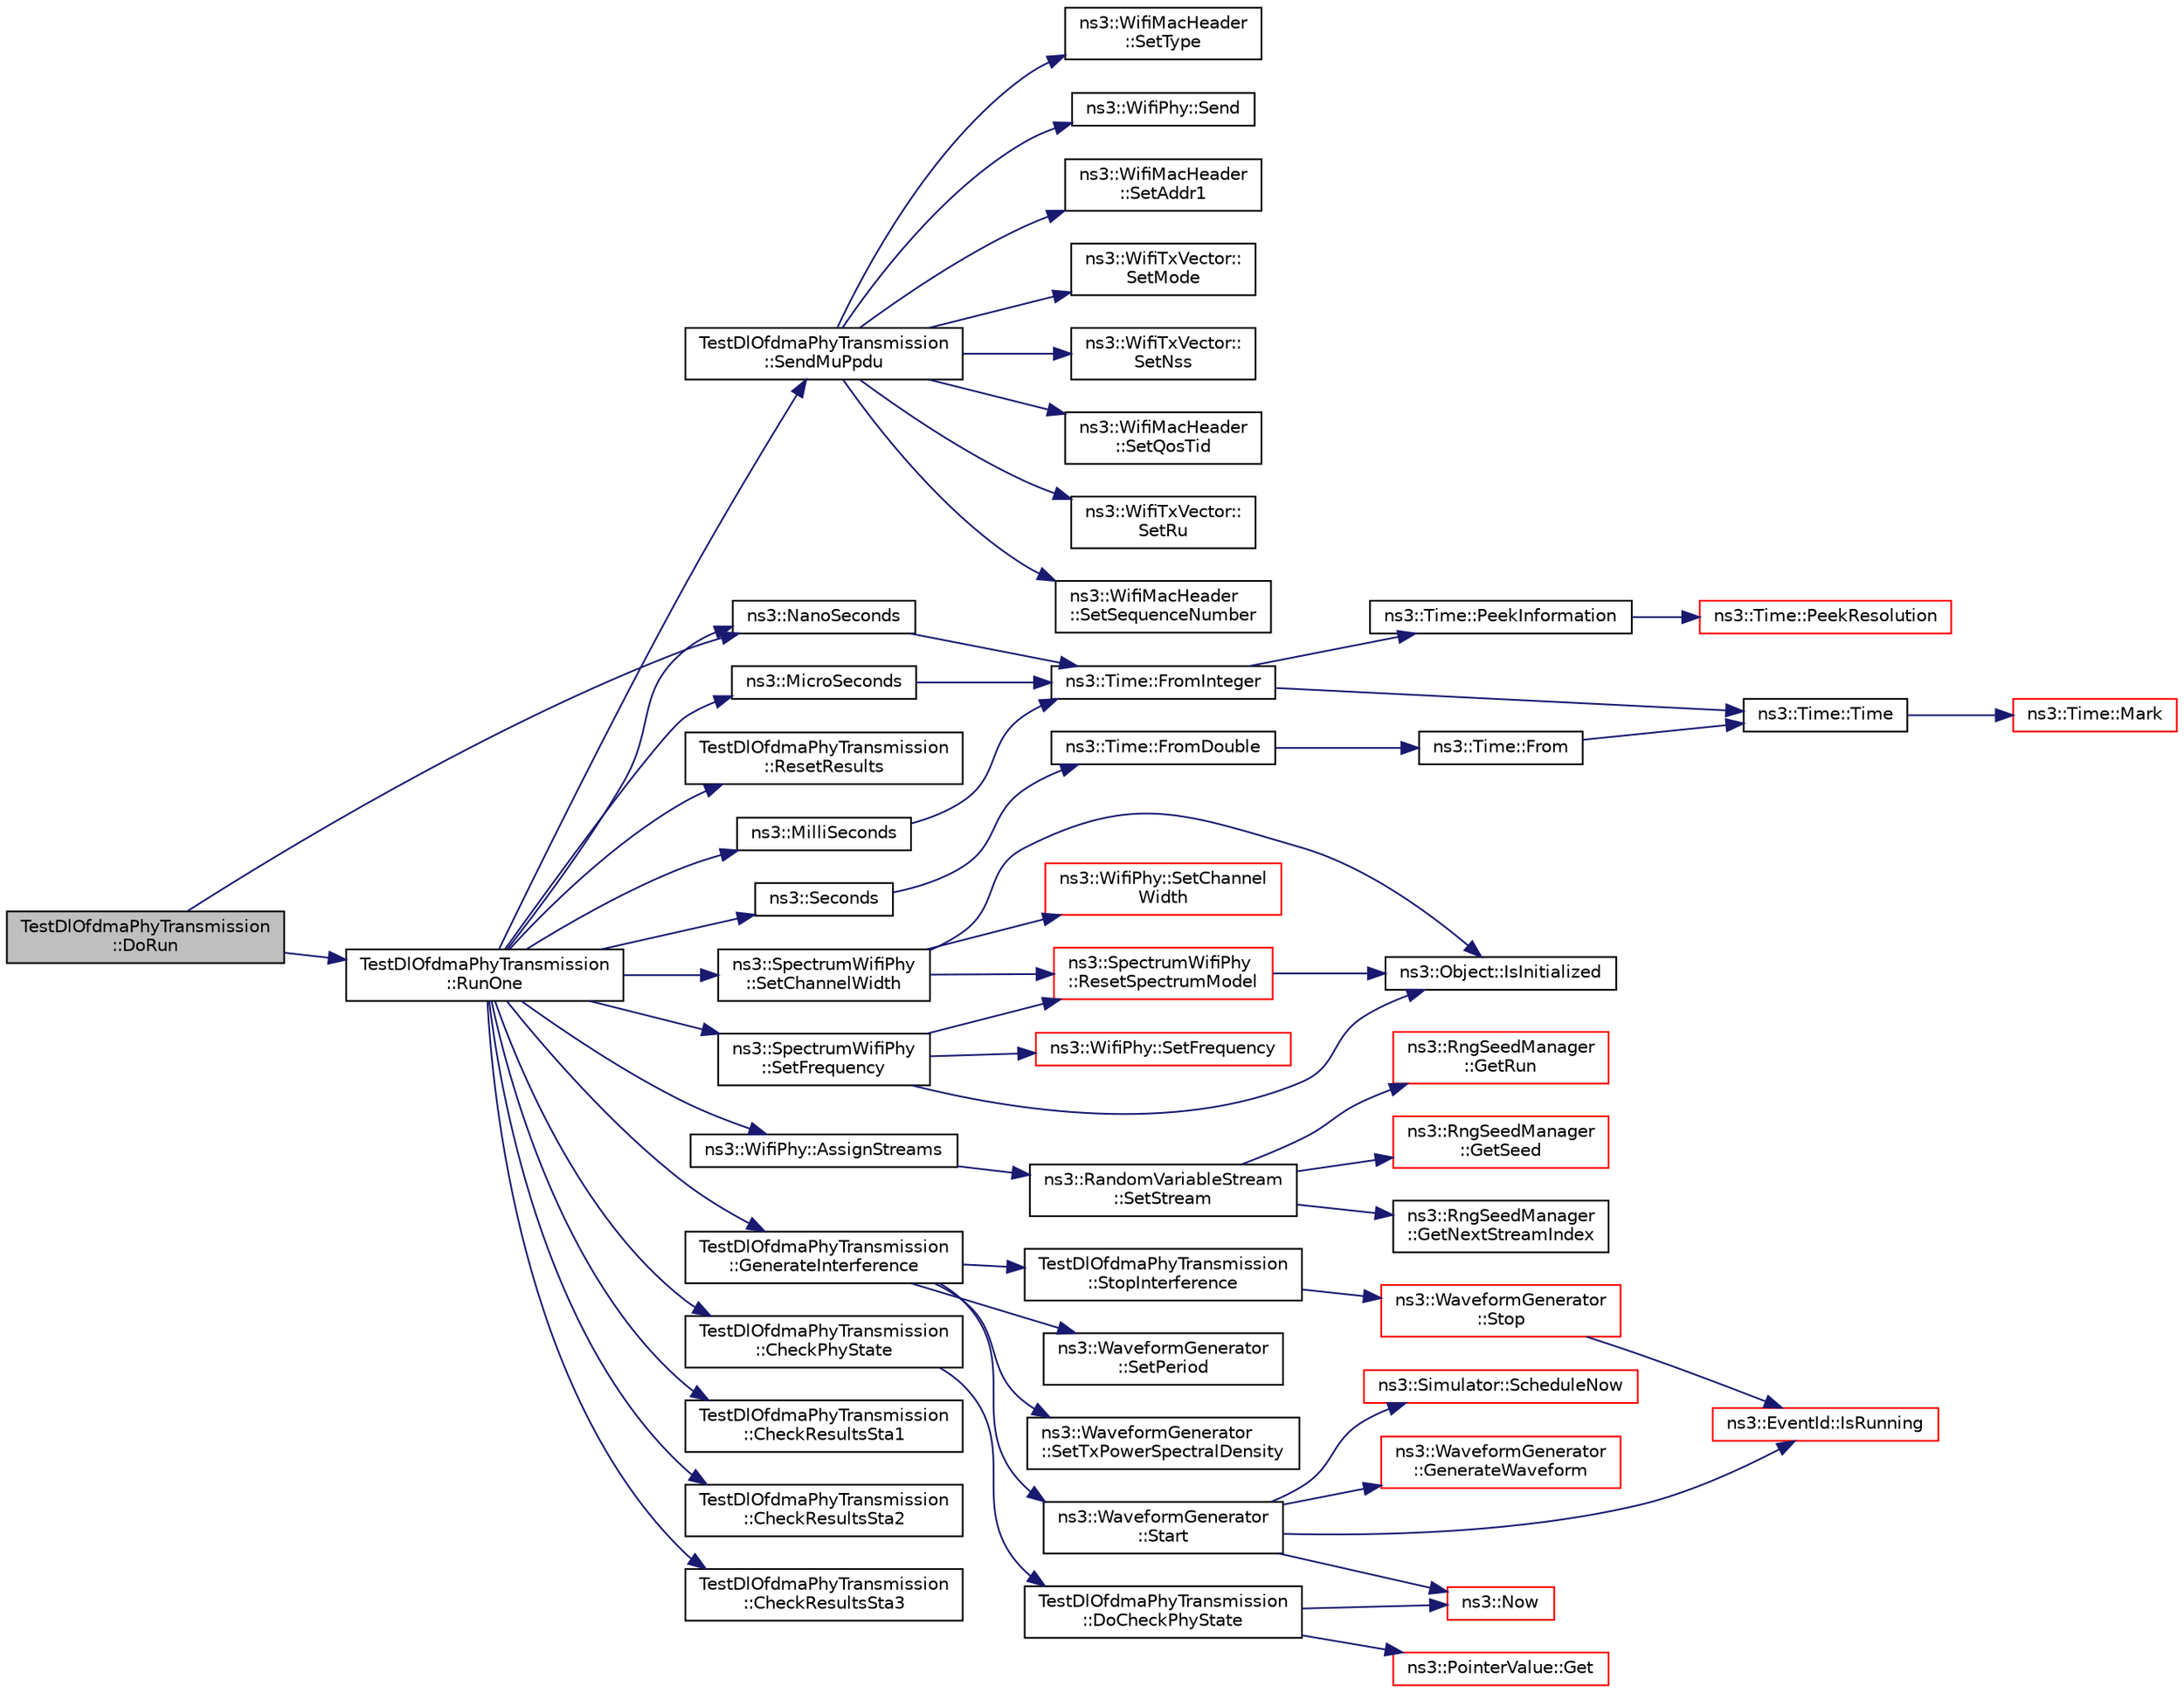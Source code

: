digraph "TestDlOfdmaPhyTransmission::DoRun"
{
 // LATEX_PDF_SIZE
  edge [fontname="Helvetica",fontsize="10",labelfontname="Helvetica",labelfontsize="10"];
  node [fontname="Helvetica",fontsize="10",shape=record];
  rankdir="LR";
  Node1 [label="TestDlOfdmaPhyTransmission\l::DoRun",height=0.2,width=0.4,color="black", fillcolor="grey75", style="filled", fontcolor="black",tooltip="Implementation to actually run this TestCase."];
  Node1 -> Node2 [color="midnightblue",fontsize="10",style="solid",fontname="Helvetica"];
  Node2 [label="ns3::NanoSeconds",height=0.2,width=0.4,color="black", fillcolor="white", style="filled",URL="$group__timecivil.html#ga281d64bcb4dad96267d83c7688ec433f",tooltip="Construct a Time in the indicated unit."];
  Node2 -> Node3 [color="midnightblue",fontsize="10",style="solid",fontname="Helvetica"];
  Node3 [label="ns3::Time::FromInteger",height=0.2,width=0.4,color="black", fillcolor="white", style="filled",URL="$classns3_1_1_time.html#a3e742c67b2764e75ff95f9b754d43fe9",tooltip="Create a Time equal to value in unit unit."];
  Node3 -> Node4 [color="midnightblue",fontsize="10",style="solid",fontname="Helvetica"];
  Node4 [label="ns3::Time::Time",height=0.2,width=0.4,color="black", fillcolor="white", style="filled",URL="$classns3_1_1_time.html#a8a39dc1b8cbbd7fe6d940e492d1b925e",tooltip="Default constructor, with value 0."];
  Node4 -> Node5 [color="midnightblue",fontsize="10",style="solid",fontname="Helvetica"];
  Node5 [label="ns3::Time::Mark",height=0.2,width=0.4,color="red", fillcolor="white", style="filled",URL="$classns3_1_1_time.html#aa7eef2a1119c1c4855d99f1e83d44c54",tooltip="Record a Time instance with the MarkedTimes."];
  Node3 -> Node7 [color="midnightblue",fontsize="10",style="solid",fontname="Helvetica"];
  Node7 [label="ns3::Time::PeekInformation",height=0.2,width=0.4,color="black", fillcolor="white", style="filled",URL="$classns3_1_1_time.html#a0b023c55c20582aa7c1781aacf128034",tooltip="Get the Information record for timeUnit for the current Resolution."];
  Node7 -> Node8 [color="midnightblue",fontsize="10",style="solid",fontname="Helvetica"];
  Node8 [label="ns3::Time::PeekResolution",height=0.2,width=0.4,color="red", fillcolor="white", style="filled",URL="$classns3_1_1_time.html#a963e53522278fcbdf1ab9f7adbd0f5d6",tooltip="Get the current Resolution."];
  Node1 -> Node12 [color="midnightblue",fontsize="10",style="solid",fontname="Helvetica"];
  Node12 [label="TestDlOfdmaPhyTransmission\l::RunOne",height=0.2,width=0.4,color="black", fillcolor="white", style="filled",URL="$class_test_dl_ofdma_phy_transmission.html#a1e08a9246e3eb151fbfdb8df03d1ea1a",tooltip="Run one function."];
  Node12 -> Node13 [color="midnightblue",fontsize="10",style="solid",fontname="Helvetica"];
  Node13 [label="ns3::WifiPhy::AssignStreams",height=0.2,width=0.4,color="black", fillcolor="white", style="filled",URL="$classns3_1_1_wifi_phy.html#afb67fffd3cfed4a799b1c92544dc0b55",tooltip="Assign a fixed random variable stream number to the random variables used by this model."];
  Node13 -> Node14 [color="midnightblue",fontsize="10",style="solid",fontname="Helvetica"];
  Node14 [label="ns3::RandomVariableStream\l::SetStream",height=0.2,width=0.4,color="black", fillcolor="white", style="filled",URL="$classns3_1_1_random_variable_stream.html#add11aaf975607746b7e271d300659a94",tooltip="Specifies the stream number for the RngStream."];
  Node14 -> Node15 [color="midnightblue",fontsize="10",style="solid",fontname="Helvetica"];
  Node15 [label="ns3::RngSeedManager\l::GetNextStreamIndex",height=0.2,width=0.4,color="black", fillcolor="white", style="filled",URL="$classns3_1_1_rng_seed_manager.html#ac109366285260eb4c1e124862d2fd4ad",tooltip="Get the next automatically assigned stream index."];
  Node14 -> Node16 [color="midnightblue",fontsize="10",style="solid",fontname="Helvetica"];
  Node16 [label="ns3::RngSeedManager\l::GetRun",height=0.2,width=0.4,color="red", fillcolor="white", style="filled",URL="$classns3_1_1_rng_seed_manager.html#afaf1b845d2523df05ca341a930de24b3",tooltip="Get the current run number."];
  Node14 -> Node20 [color="midnightblue",fontsize="10",style="solid",fontname="Helvetica"];
  Node20 [label="ns3::RngSeedManager\l::GetSeed",height=0.2,width=0.4,color="red", fillcolor="white", style="filled",URL="$classns3_1_1_rng_seed_manager.html#a09f2d185f02aac599cd5a244c4b73ba5",tooltip="Get the current seed value which will be used by all subsequently instantiated RandomVariableStream o..."];
  Node12 -> Node21 [color="midnightblue",fontsize="10",style="solid",fontname="Helvetica"];
  Node21 [label="TestDlOfdmaPhyTransmission\l::CheckPhyState",height=0.2,width=0.4,color="black", fillcolor="white", style="filled",URL="$class_test_dl_ofdma_phy_transmission.html#aab23a548cea1595472d61233a81503ff",tooltip="Schedule now to check the PHY state."];
  Node21 -> Node22 [color="midnightblue",fontsize="10",style="solid",fontname="Helvetica"];
  Node22 [label="TestDlOfdmaPhyTransmission\l::DoCheckPhyState",height=0.2,width=0.4,color="black", fillcolor="white", style="filled",URL="$class_test_dl_ofdma_phy_transmission.html#ac6b1df6fd8274bfdd6f951a147439709",tooltip="Check the PHY state now."];
  Node22 -> Node23 [color="midnightblue",fontsize="10",style="solid",fontname="Helvetica"];
  Node23 [label="ns3::PointerValue::Get",height=0.2,width=0.4,color="red", fillcolor="white", style="filled",URL="$classns3_1_1_pointer_value.html#a13334c3a4ada0f439bdad5190a0994c7",tooltip=" "];
  Node22 -> Node25 [color="midnightblue",fontsize="10",style="solid",fontname="Helvetica"];
  Node25 [label="ns3::Now",height=0.2,width=0.4,color="red", fillcolor="white", style="filled",URL="$group__simulator.html#gac3635e2e87f7ce316c89290ee1b01d0d",tooltip="create an ns3::Time instance which contains the current simulation time."];
  Node12 -> Node75 [color="midnightblue",fontsize="10",style="solid",fontname="Helvetica"];
  Node75 [label="TestDlOfdmaPhyTransmission\l::CheckResultsSta1",height=0.2,width=0.4,color="black", fillcolor="white", style="filled",URL="$class_test_dl_ofdma_phy_transmission.html#ab588211b6c5015dad909261670d81f2f",tooltip="Check the results for STA 1."];
  Node12 -> Node76 [color="midnightblue",fontsize="10",style="solid",fontname="Helvetica"];
  Node76 [label="TestDlOfdmaPhyTransmission\l::CheckResultsSta2",height=0.2,width=0.4,color="black", fillcolor="white", style="filled",URL="$class_test_dl_ofdma_phy_transmission.html#a9b7939ac55b43a97e1387b052c2515a9",tooltip="Check the results for STA 2."];
  Node12 -> Node77 [color="midnightblue",fontsize="10",style="solid",fontname="Helvetica"];
  Node77 [label="TestDlOfdmaPhyTransmission\l::CheckResultsSta3",height=0.2,width=0.4,color="black", fillcolor="white", style="filled",URL="$class_test_dl_ofdma_phy_transmission.html#aeb259b2d9ee64bc44354f82c2e4eba53",tooltip="Check the results for STA 3."];
  Node12 -> Node78 [color="midnightblue",fontsize="10",style="solid",fontname="Helvetica"];
  Node78 [label="TestDlOfdmaPhyTransmission\l::GenerateInterference",height=0.2,width=0.4,color="black", fillcolor="white", style="filled",URL="$class_test_dl_ofdma_phy_transmission.html#a492080b1b2dcc46df28d277e9045a201",tooltip="Generate interference function."];
  Node78 -> Node79 [color="midnightblue",fontsize="10",style="solid",fontname="Helvetica"];
  Node79 [label="ns3::WaveformGenerator\l::SetPeriod",height=0.2,width=0.4,color="black", fillcolor="white", style="filled",URL="$classns3_1_1_waveform_generator.html#af3dfd909dc0ba232cb44e88ea95f8675",tooltip="Set the period according to which the WaveformGenerator switches on and off."];
  Node78 -> Node80 [color="midnightblue",fontsize="10",style="solid",fontname="Helvetica"];
  Node80 [label="ns3::WaveformGenerator\l::SetTxPowerSpectralDensity",height=0.2,width=0.4,color="black", fillcolor="white", style="filled",URL="$classns3_1_1_waveform_generator.html#ae4e8fb49cc64954886b4eba3bd450543",tooltip="Set the Power Spectral Density used for outgoing waveforms."];
  Node78 -> Node81 [color="midnightblue",fontsize="10",style="solid",fontname="Helvetica"];
  Node81 [label="ns3::WaveformGenerator\l::Start",height=0.2,width=0.4,color="black", fillcolor="white", style="filled",URL="$classns3_1_1_waveform_generator.html#acae62e68efad9596b5714f291c9f23bb",tooltip="Start the waveform generator."];
  Node81 -> Node82 [color="midnightblue",fontsize="10",style="solid",fontname="Helvetica"];
  Node82 [label="ns3::WaveformGenerator\l::GenerateWaveform",height=0.2,width=0.4,color="red", fillcolor="white", style="filled",URL="$classns3_1_1_waveform_generator.html#a79891eacee028b286ba0c0473b15454c",tooltip="Generates a waveform."];
  Node81 -> Node95 [color="midnightblue",fontsize="10",style="solid",fontname="Helvetica"];
  Node95 [label="ns3::EventId::IsRunning",height=0.2,width=0.4,color="red", fillcolor="white", style="filled",URL="$classns3_1_1_event_id.html#a8b41e6f8c54db6bede8a7dcaf917074a",tooltip="This method is syntactic sugar for !IsExpired()."];
  Node81 -> Node25 [color="midnightblue",fontsize="10",style="solid",fontname="Helvetica"];
  Node81 -> Node99 [color="midnightblue",fontsize="10",style="solid",fontname="Helvetica"];
  Node99 [label="ns3::Simulator::ScheduleNow",height=0.2,width=0.4,color="red", fillcolor="white", style="filled",URL="$classns3_1_1_simulator.html#ab8a8b58feaa12f531175df5fd355c362",tooltip="Schedule an event to expire Now."];
  Node78 -> Node102 [color="midnightblue",fontsize="10",style="solid",fontname="Helvetica"];
  Node102 [label="TestDlOfdmaPhyTransmission\l::StopInterference",height=0.2,width=0.4,color="black", fillcolor="white", style="filled",URL="$class_test_dl_ofdma_phy_transmission.html#a75b5e87baa097d12c96cccfeaf51909a",tooltip="Stop interference function."];
  Node102 -> Node103 [color="midnightblue",fontsize="10",style="solid",fontname="Helvetica"];
  Node103 [label="ns3::WaveformGenerator\l::Stop",height=0.2,width=0.4,color="red", fillcolor="white", style="filled",URL="$classns3_1_1_waveform_generator.html#af3f769456a90799a9fe7634bf0ba892e",tooltip="Stop the waveform generator."];
  Node103 -> Node95 [color="midnightblue",fontsize="10",style="solid",fontname="Helvetica"];
  Node12 -> Node107 [color="midnightblue",fontsize="10",style="solid",fontname="Helvetica"];
  Node107 [label="ns3::MicroSeconds",height=0.2,width=0.4,color="black", fillcolor="white", style="filled",URL="$group__timecivil.html#ga17465a639c8d1464e76538afdd78a9f0",tooltip="Construct a Time in the indicated unit."];
  Node107 -> Node3 [color="midnightblue",fontsize="10",style="solid",fontname="Helvetica"];
  Node12 -> Node108 [color="midnightblue",fontsize="10",style="solid",fontname="Helvetica"];
  Node108 [label="ns3::MilliSeconds",height=0.2,width=0.4,color="black", fillcolor="white", style="filled",URL="$group__timecivil.html#gaf26127cf4571146b83a92ee18679c7a9",tooltip="Construct a Time in the indicated unit."];
  Node108 -> Node3 [color="midnightblue",fontsize="10",style="solid",fontname="Helvetica"];
  Node12 -> Node2 [color="midnightblue",fontsize="10",style="solid",fontname="Helvetica"];
  Node12 -> Node109 [color="midnightblue",fontsize="10",style="solid",fontname="Helvetica"];
  Node109 [label="TestDlOfdmaPhyTransmission\l::ResetResults",height=0.2,width=0.4,color="black", fillcolor="white", style="filled",URL="$class_test_dl_ofdma_phy_transmission.html#ad7c838424e24d7168e58a9c2552ef87a",tooltip="Reset the results."];
  Node12 -> Node110 [color="midnightblue",fontsize="10",style="solid",fontname="Helvetica"];
  Node110 [label="ns3::Seconds",height=0.2,width=0.4,color="black", fillcolor="white", style="filled",URL="$group__timecivil.html#ga33c34b816f8ff6628e33d5c8e9713b9e",tooltip="Construct a Time in the indicated unit."];
  Node110 -> Node10 [color="midnightblue",fontsize="10",style="solid",fontname="Helvetica"];
  Node10 [label="ns3::Time::FromDouble",height=0.2,width=0.4,color="black", fillcolor="white", style="filled",URL="$classns3_1_1_time.html#a60e845f4a74e62495b86356afe604cb4",tooltip="Create a Time equal to value in unit unit."];
  Node10 -> Node11 [color="midnightblue",fontsize="10",style="solid",fontname="Helvetica"];
  Node11 [label="ns3::Time::From",height=0.2,width=0.4,color="black", fillcolor="white", style="filled",URL="$classns3_1_1_time.html#a34e4acc13d0e08cc8cb9cd3b838b9baf",tooltip="Create a Time in the current unit."];
  Node11 -> Node4 [color="midnightblue",fontsize="10",style="solid",fontname="Helvetica"];
  Node12 -> Node111 [color="midnightblue",fontsize="10",style="solid",fontname="Helvetica"];
  Node111 [label="TestDlOfdmaPhyTransmission\l::SendMuPpdu",height=0.2,width=0.4,color="black", fillcolor="white", style="filled",URL="$class_test_dl_ofdma_phy_transmission.html#afe56ec46ca095d86e1713aeff86f8804",tooltip="Send MU-PPDU function."];
  Node111 -> Node112 [color="midnightblue",fontsize="10",style="solid",fontname="Helvetica"];
  Node112 [label="ns3::WifiPhy::Send",height=0.2,width=0.4,color="black", fillcolor="white", style="filled",URL="$classns3_1_1_wifi_phy.html#a1423d40e3c21084b1e07a9360174deaa",tooltip=" "];
  Node111 -> Node113 [color="midnightblue",fontsize="10",style="solid",fontname="Helvetica"];
  Node113 [label="ns3::WifiMacHeader\l::SetAddr1",height=0.2,width=0.4,color="black", fillcolor="white", style="filled",URL="$classns3_1_1_wifi_mac_header.html#a6478a02b80d5c01657714c5c7a0ae1cb",tooltip="Fill the Address 1 field with the given address."];
  Node111 -> Node114 [color="midnightblue",fontsize="10",style="solid",fontname="Helvetica"];
  Node114 [label="ns3::WifiTxVector::\lSetMode",height=0.2,width=0.4,color="black", fillcolor="white", style="filled",URL="$classns3_1_1_wifi_tx_vector.html#af39f17fec348c22f8c963bcb6bb5fc53",tooltip="Sets the selected payload transmission mode."];
  Node111 -> Node115 [color="midnightblue",fontsize="10",style="solid",fontname="Helvetica"];
  Node115 [label="ns3::WifiTxVector::\lSetNss",height=0.2,width=0.4,color="black", fillcolor="white", style="filled",URL="$classns3_1_1_wifi_tx_vector.html#af6b333491a8b20c064d8d1ad35381194",tooltip="Sets the number of Nss."];
  Node111 -> Node116 [color="midnightblue",fontsize="10",style="solid",fontname="Helvetica"];
  Node116 [label="ns3::WifiMacHeader\l::SetQosTid",height=0.2,width=0.4,color="black", fillcolor="white", style="filled",URL="$classns3_1_1_wifi_mac_header.html#a84a98932f5b66cca86bdfaa9cb1bcf7b",tooltip="Set the TID for the QoS header."];
  Node111 -> Node117 [color="midnightblue",fontsize="10",style="solid",fontname="Helvetica"];
  Node117 [label="ns3::WifiTxVector::\lSetRu",height=0.2,width=0.4,color="black", fillcolor="white", style="filled",URL="$classns3_1_1_wifi_tx_vector.html#a88a59ceba2245aa911dde29d267b58dc",tooltip="Set the RU specification for the STA-ID."];
  Node111 -> Node118 [color="midnightblue",fontsize="10",style="solid",fontname="Helvetica"];
  Node118 [label="ns3::WifiMacHeader\l::SetSequenceNumber",height=0.2,width=0.4,color="black", fillcolor="white", style="filled",URL="$classns3_1_1_wifi_mac_header.html#a51634924960a25606596916eabdcc12e",tooltip="Set the sequence number of the header."];
  Node111 -> Node119 [color="midnightblue",fontsize="10",style="solid",fontname="Helvetica"];
  Node119 [label="ns3::WifiMacHeader\l::SetType",height=0.2,width=0.4,color="black", fillcolor="white", style="filled",URL="$classns3_1_1_wifi_mac_header.html#a71172371f11f1cfcb3912bb03134c285",tooltip="Set Type/Subtype values with the correct values depending on the given type."];
  Node12 -> Node120 [color="midnightblue",fontsize="10",style="solid",fontname="Helvetica"];
  Node120 [label="ns3::SpectrumWifiPhy\l::SetChannelWidth",height=0.2,width=0.4,color="black", fillcolor="white", style="filled",URL="$classns3_1_1_spectrum_wifi_phy.html#aa1c4d88bab380bb8a3a98e90b6f097a3",tooltip=" "];
  Node120 -> Node121 [color="midnightblue",fontsize="10",style="solid",fontname="Helvetica"];
  Node121 [label="ns3::Object::IsInitialized",height=0.2,width=0.4,color="black", fillcolor="white", style="filled",URL="$classns3_1_1_object.html#a400267b4552078896863287d3aaad53f",tooltip="Check if the object has been initialized."];
  Node120 -> Node122 [color="midnightblue",fontsize="10",style="solid",fontname="Helvetica"];
  Node122 [label="ns3::SpectrumWifiPhy\l::ResetSpectrumModel",height=0.2,width=0.4,color="red", fillcolor="white", style="filled",URL="$classns3_1_1_spectrum_wifi_phy.html#ad2effd0eafb2daf821f088026056ee2a",tooltip="Perform run-time spectrum model change."];
  Node122 -> Node121 [color="midnightblue",fontsize="10",style="solid",fontname="Helvetica"];
  Node120 -> Node141 [color="midnightblue",fontsize="10",style="solid",fontname="Helvetica"];
  Node141 [label="ns3::WifiPhy::SetChannel\lWidth",height=0.2,width=0.4,color="red", fillcolor="white", style="filled",URL="$classns3_1_1_wifi_phy.html#a84cca013904983c064faff606ddc80a9",tooltip=" "];
  Node12 -> Node145 [color="midnightblue",fontsize="10",style="solid",fontname="Helvetica"];
  Node145 [label="ns3::SpectrumWifiPhy\l::SetFrequency",height=0.2,width=0.4,color="black", fillcolor="white", style="filled",URL="$classns3_1_1_spectrum_wifi_phy.html#a895ab43dc99cf6dd0a52686691cf5cb3",tooltip=" "];
  Node145 -> Node121 [color="midnightblue",fontsize="10",style="solid",fontname="Helvetica"];
  Node145 -> Node122 [color="midnightblue",fontsize="10",style="solid",fontname="Helvetica"];
  Node145 -> Node146 [color="midnightblue",fontsize="10",style="solid",fontname="Helvetica"];
  Node146 [label="ns3::WifiPhy::SetFrequency",height=0.2,width=0.4,color="red", fillcolor="white", style="filled",URL="$classns3_1_1_wifi_phy.html#afecd69b20631e112aa863dbed4c4bd22",tooltip=" "];
}
